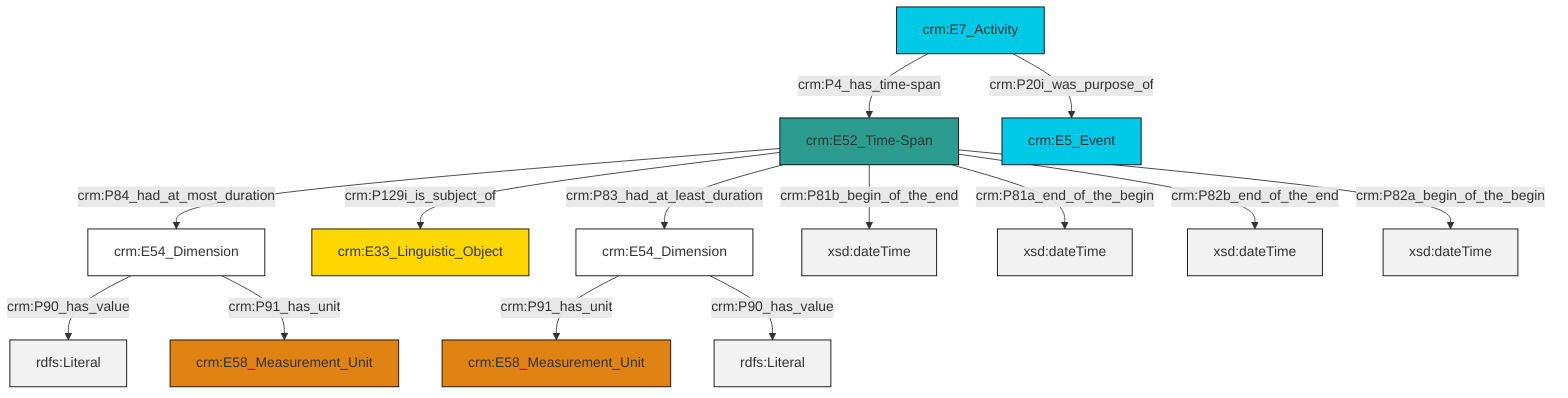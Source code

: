 graph TD
classDef Literal fill:#f2f2f2,stroke:#000000;
classDef CRM_Entity fill:#FFFFFF,stroke:#000000;
classDef Temporal_Entity fill:#00C9E6, stroke:#000000;
classDef Type fill:#E18312, stroke:#000000;
classDef Time-Span fill:#2C9C91, stroke:#000000;
classDef Appellation fill:#FFEB7F, stroke:#000000;
classDef Place fill:#008836, stroke:#000000;
classDef Persistent_Item fill:#B266B2, stroke:#000000;
classDef Conceptual_Object fill:#FFD700, stroke:#000000;
classDef Physical_Thing fill:#D2B48C, stroke:#000000;
classDef Actor fill:#f58aad, stroke:#000000;
classDef PC_Classes fill:#4ce600, stroke:#000000;
classDef Multi fill:#cccccc,stroke:#000000;

0["crm:E7_Activity"]:::Temporal_Entity -->|crm:P4_has_time-span| 1["crm:E52_Time-Span"]:::Time-Span
2["crm:E54_Dimension"]:::CRM_Entity -->|crm:P91_has_unit| 3["crm:E58_Measurement_Unit"]:::Type
1["crm:E52_Time-Span"]:::Time-Span -->|crm:P129i_is_subject_of| 4["crm:E33_Linguistic_Object"]:::Conceptual_Object
5["crm:E54_Dimension"]:::CRM_Entity -->|crm:P90_has_value| 6[rdfs:Literal]:::Literal
5["crm:E54_Dimension"]:::CRM_Entity -->|crm:P91_has_unit| 7["crm:E58_Measurement_Unit"]:::Type
1["crm:E52_Time-Span"]:::Time-Span -->|crm:P81b_begin_of_the_end| 11[xsd:dateTime]:::Literal
1["crm:E52_Time-Span"]:::Time-Span -->|crm:P81a_end_of_the_begin| 12[xsd:dateTime]:::Literal
1["crm:E52_Time-Span"]:::Time-Span -->|crm:P82b_end_of_the_end| 15[xsd:dateTime]:::Literal
0["crm:E7_Activity"]:::Temporal_Entity -->|crm:P20i_was_purpose_of| 13["crm:E5_Event"]:::Temporal_Entity
1["crm:E52_Time-Span"]:::Time-Span -->|crm:P82a_begin_of_the_begin| 17[xsd:dateTime]:::Literal
1["crm:E52_Time-Span"]:::Time-Span -->|crm:P84_had_at_most_duration| 5["crm:E54_Dimension"]:::CRM_Entity
2["crm:E54_Dimension"]:::CRM_Entity -->|crm:P90_has_value| 20[rdfs:Literal]:::Literal
1["crm:E52_Time-Span"]:::Time-Span -->|crm:P83_had_at_least_duration| 2["crm:E54_Dimension"]:::CRM_Entity